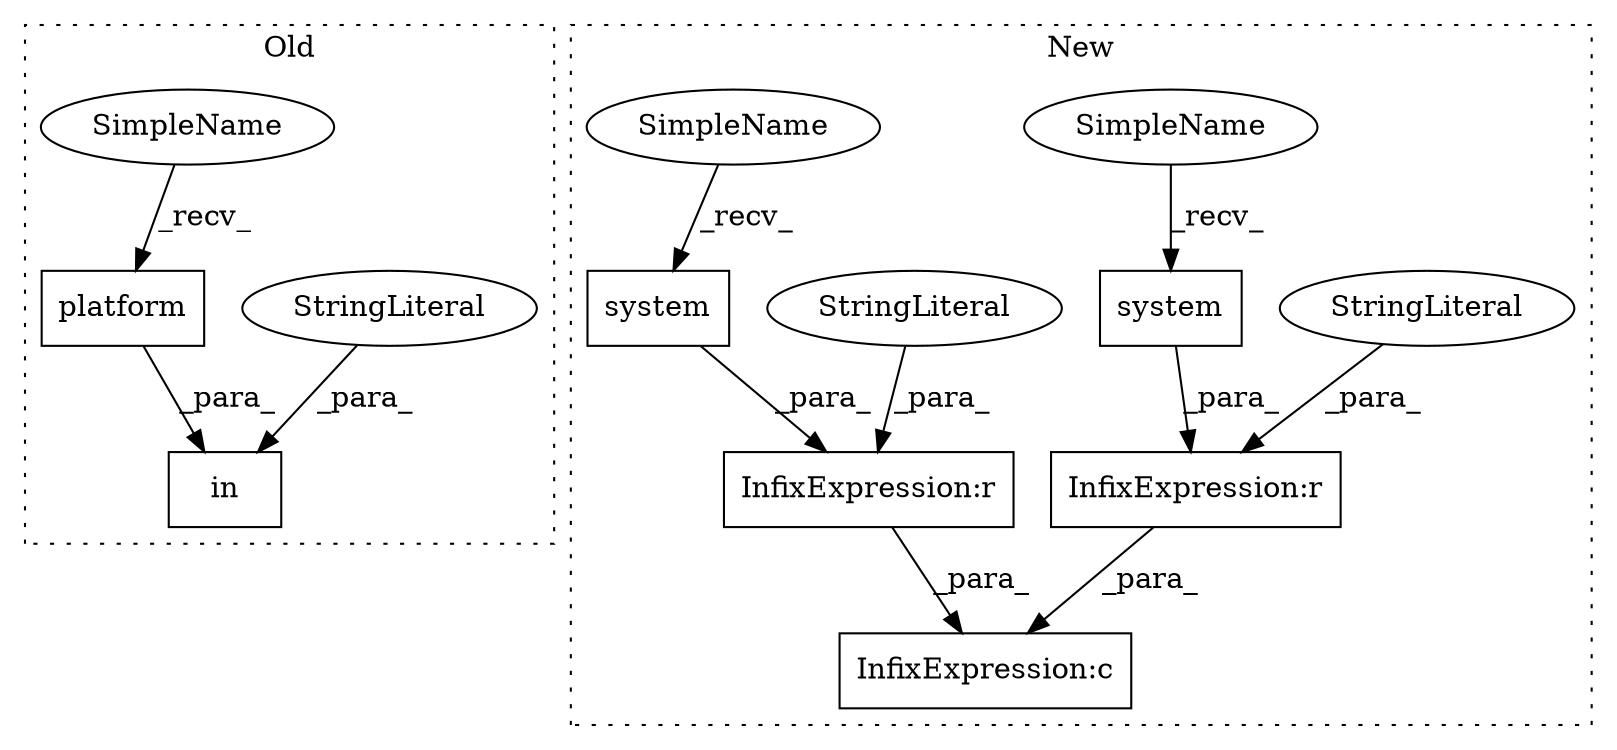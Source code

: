 digraph G {
subgraph cluster0 {
1 [label="in" a="105" s="866" l="31" shape="box"];
3 [label="platform" a="32" s="887" l="10" shape="box"];
8 [label="StringLiteral" a="45" s="866" l="8" shape="ellipse"];
11 [label="SimpleName" a="42" s="878" l="8" shape="ellipse"];
label = "Old";
style="dotted";
}
subgraph cluster1 {
2 [label="system" a="32" s="907" l="8" shape="box"];
4 [label="InfixExpression:r" a="27" s="915" l="4" shape="box"];
5 [label="InfixExpression:c" a="27" s="893" l="4" shape="box"];
6 [label="InfixExpression:r" a="27" s="880" l="4" shape="box"];
7 [label="system" a="32" s="872" l="8" shape="box"];
9 [label="StringLiteral" a="45" s="884" l="8" shape="ellipse"];
10 [label="StringLiteral" a="45" s="919" l="9" shape="ellipse"];
12 [label="SimpleName" a="42" s="898" l="8" shape="ellipse"];
13 [label="SimpleName" a="42" s="863" l="8" shape="ellipse"];
label = "New";
style="dotted";
}
2 -> 4 [label="_para_"];
3 -> 1 [label="_para_"];
4 -> 5 [label="_para_"];
6 -> 5 [label="_para_"];
7 -> 6 [label="_para_"];
8 -> 1 [label="_para_"];
9 -> 6 [label="_para_"];
10 -> 4 [label="_para_"];
11 -> 3 [label="_recv_"];
12 -> 2 [label="_recv_"];
13 -> 7 [label="_recv_"];
}
